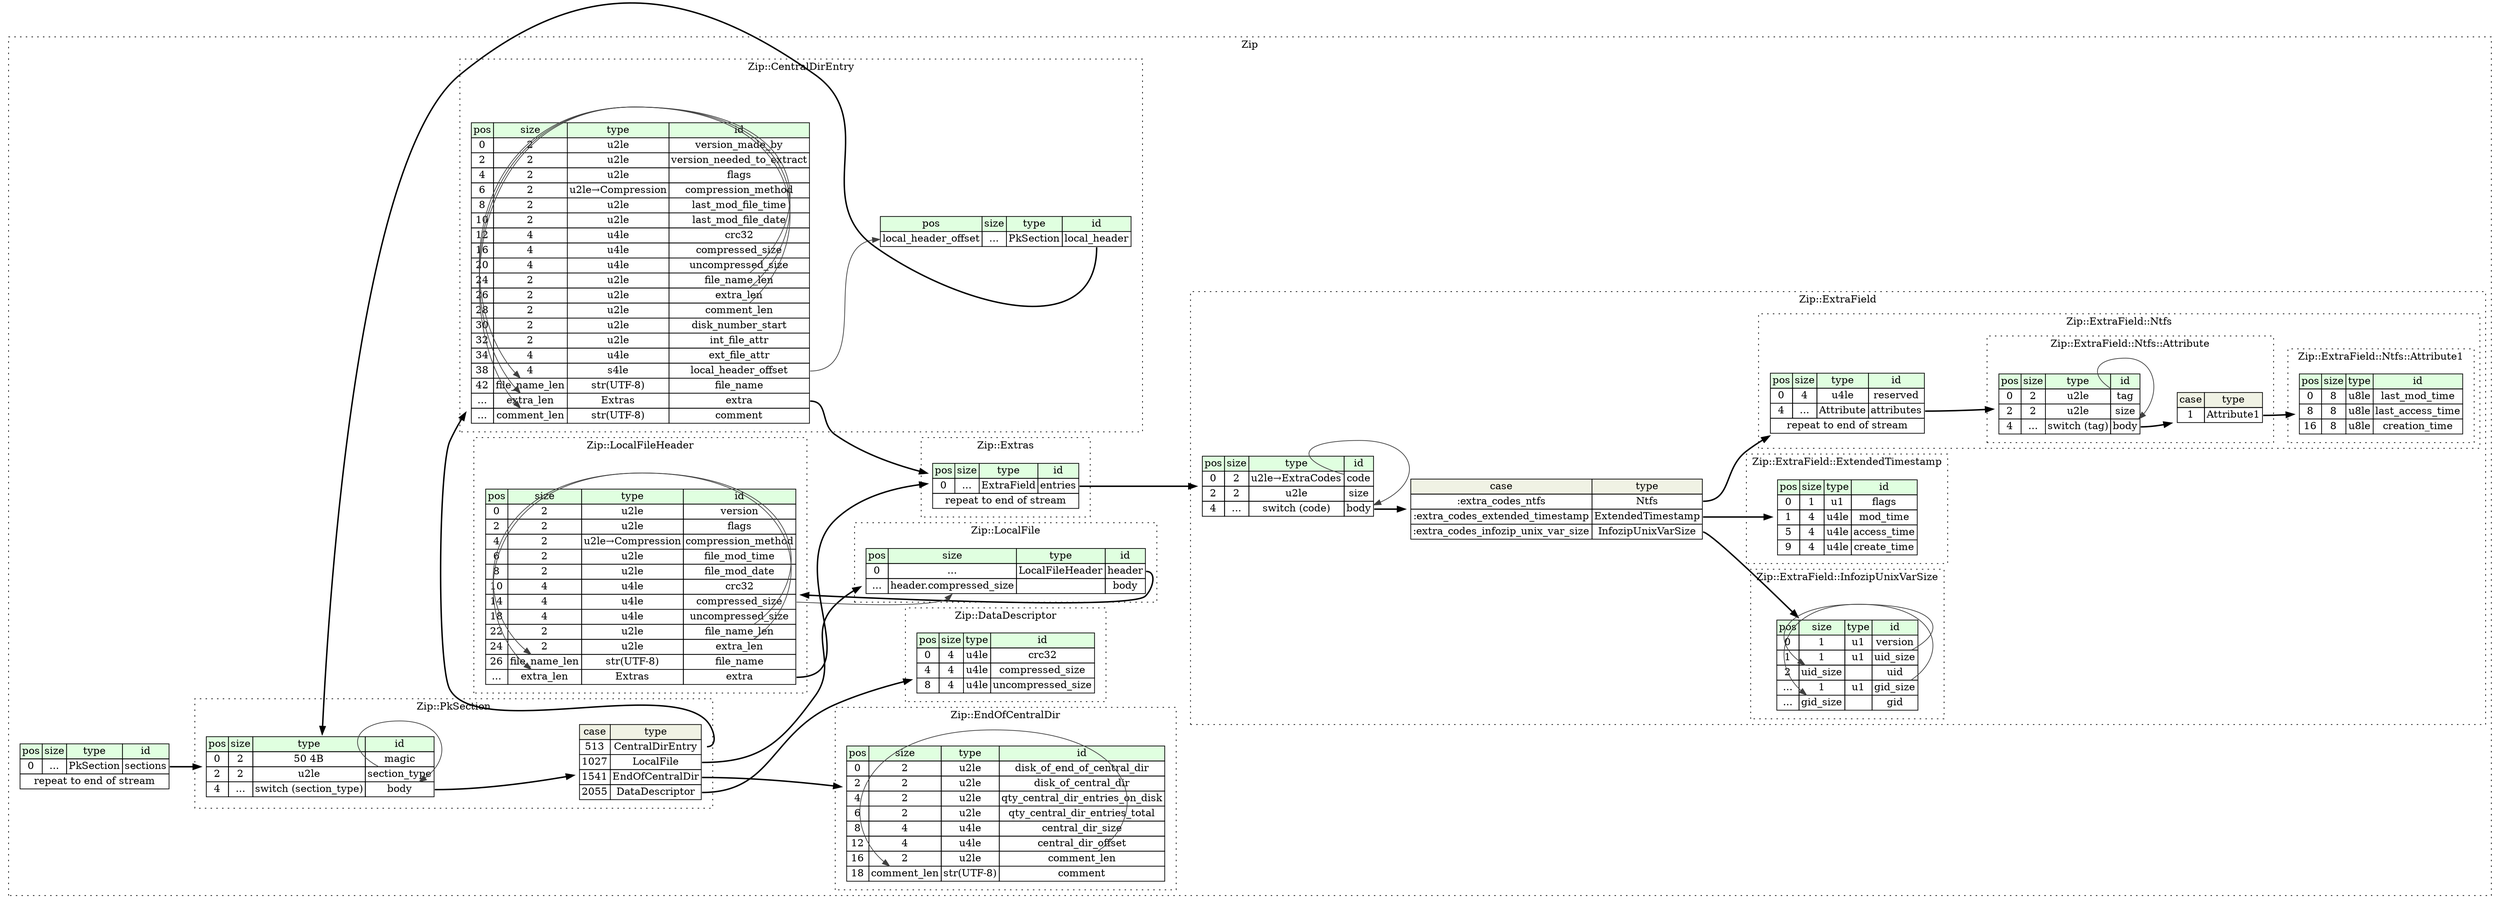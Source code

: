 digraph {
	rankdir=LR;
	node [shape=plaintext];
	subgraph cluster__zip {
		label="Zip";
		graph[style=dotted];

		zip__seq [label=<<TABLE BORDER="0" CELLBORDER="1" CELLSPACING="0">
			<TR><TD BGCOLOR="#E0FFE0">pos</TD><TD BGCOLOR="#E0FFE0">size</TD><TD BGCOLOR="#E0FFE0">type</TD><TD BGCOLOR="#E0FFE0">id</TD></TR>
			<TR><TD PORT="sections_pos">0</TD><TD PORT="sections_size">...</TD><TD>PkSection</TD><TD PORT="sections_type">sections</TD></TR>
			<TR><TD COLSPAN="4" PORT="sections__repeat">repeat to end of stream</TD></TR>
		</TABLE>>];
		subgraph cluster__local_file {
			label="Zip::LocalFile";
			graph[style=dotted];

			local_file__seq [label=<<TABLE BORDER="0" CELLBORDER="1" CELLSPACING="0">
				<TR><TD BGCOLOR="#E0FFE0">pos</TD><TD BGCOLOR="#E0FFE0">size</TD><TD BGCOLOR="#E0FFE0">type</TD><TD BGCOLOR="#E0FFE0">id</TD></TR>
				<TR><TD PORT="header_pos">0</TD><TD PORT="header_size">...</TD><TD>LocalFileHeader</TD><TD PORT="header_type">header</TD></TR>
				<TR><TD PORT="body_pos">...</TD><TD PORT="body_size">header.compressed_size</TD><TD></TD><TD PORT="body_type">body</TD></TR>
			</TABLE>>];
		}
		subgraph cluster__data_descriptor {
			label="Zip::DataDescriptor";
			graph[style=dotted];

			data_descriptor__seq [label=<<TABLE BORDER="0" CELLBORDER="1" CELLSPACING="0">
				<TR><TD BGCOLOR="#E0FFE0">pos</TD><TD BGCOLOR="#E0FFE0">size</TD><TD BGCOLOR="#E0FFE0">type</TD><TD BGCOLOR="#E0FFE0">id</TD></TR>
				<TR><TD PORT="crc32_pos">0</TD><TD PORT="crc32_size">4</TD><TD>u4le</TD><TD PORT="crc32_type">crc32</TD></TR>
				<TR><TD PORT="compressed_size_pos">4</TD><TD PORT="compressed_size_size">4</TD><TD>u4le</TD><TD PORT="compressed_size_type">compressed_size</TD></TR>
				<TR><TD PORT="uncompressed_size_pos">8</TD><TD PORT="uncompressed_size_size">4</TD><TD>u4le</TD><TD PORT="uncompressed_size_type">uncompressed_size</TD></TR>
			</TABLE>>];
		}
		subgraph cluster__extra_field {
			label="Zip::ExtraField";
			graph[style=dotted];

			extra_field__seq [label=<<TABLE BORDER="0" CELLBORDER="1" CELLSPACING="0">
				<TR><TD BGCOLOR="#E0FFE0">pos</TD><TD BGCOLOR="#E0FFE0">size</TD><TD BGCOLOR="#E0FFE0">type</TD><TD BGCOLOR="#E0FFE0">id</TD></TR>
				<TR><TD PORT="code_pos">0</TD><TD PORT="code_size">2</TD><TD>u2le→ExtraCodes</TD><TD PORT="code_type">code</TD></TR>
				<TR><TD PORT="size_pos">2</TD><TD PORT="size_size">2</TD><TD>u2le</TD><TD PORT="size_type">size</TD></TR>
				<TR><TD PORT="body_pos">4</TD><TD PORT="body_size">...</TD><TD>switch (code)</TD><TD PORT="body_type">body</TD></TR>
			</TABLE>>];
extra_field__seq_body_switch [label=<<TABLE BORDER="0" CELLBORDER="1" CELLSPACING="0">
	<TR><TD BGCOLOR="#F0F2E4">case</TD><TD BGCOLOR="#F0F2E4">type</TD></TR>
	<TR><TD>:extra_codes_ntfs</TD><TD PORT="case0">Ntfs</TD></TR>
	<TR><TD>:extra_codes_extended_timestamp</TD><TD PORT="case1">ExtendedTimestamp</TD></TR>
	<TR><TD>:extra_codes_infozip_unix_var_size</TD><TD PORT="case2">InfozipUnixVarSize</TD></TR>
</TABLE>>];
			subgraph cluster__ntfs {
				label="Zip::ExtraField::Ntfs";
				graph[style=dotted];

				ntfs__seq [label=<<TABLE BORDER="0" CELLBORDER="1" CELLSPACING="0">
					<TR><TD BGCOLOR="#E0FFE0">pos</TD><TD BGCOLOR="#E0FFE0">size</TD><TD BGCOLOR="#E0FFE0">type</TD><TD BGCOLOR="#E0FFE0">id</TD></TR>
					<TR><TD PORT="reserved_pos">0</TD><TD PORT="reserved_size">4</TD><TD>u4le</TD><TD PORT="reserved_type">reserved</TD></TR>
					<TR><TD PORT="attributes_pos">4</TD><TD PORT="attributes_size">...</TD><TD>Attribute</TD><TD PORT="attributes_type">attributes</TD></TR>
					<TR><TD COLSPAN="4" PORT="attributes__repeat">repeat to end of stream</TD></TR>
				</TABLE>>];
				subgraph cluster__attribute {
					label="Zip::ExtraField::Ntfs::Attribute";
					graph[style=dotted];

					attribute__seq [label=<<TABLE BORDER="0" CELLBORDER="1" CELLSPACING="0">
						<TR><TD BGCOLOR="#E0FFE0">pos</TD><TD BGCOLOR="#E0FFE0">size</TD><TD BGCOLOR="#E0FFE0">type</TD><TD BGCOLOR="#E0FFE0">id</TD></TR>
						<TR><TD PORT="tag_pos">0</TD><TD PORT="tag_size">2</TD><TD>u2le</TD><TD PORT="tag_type">tag</TD></TR>
						<TR><TD PORT="size_pos">2</TD><TD PORT="size_size">2</TD><TD>u2le</TD><TD PORT="size_type">size</TD></TR>
						<TR><TD PORT="body_pos">4</TD><TD PORT="body_size">...</TD><TD>switch (tag)</TD><TD PORT="body_type">body</TD></TR>
					</TABLE>>];
attribute__seq_body_switch [label=<<TABLE BORDER="0" CELLBORDER="1" CELLSPACING="0">
	<TR><TD BGCOLOR="#F0F2E4">case</TD><TD BGCOLOR="#F0F2E4">type</TD></TR>
	<TR><TD>1</TD><TD PORT="case0">Attribute1</TD></TR>
</TABLE>>];
				}
				subgraph cluster__attribute_1 {
					label="Zip::ExtraField::Ntfs::Attribute1";
					graph[style=dotted];

					attribute_1__seq [label=<<TABLE BORDER="0" CELLBORDER="1" CELLSPACING="0">
						<TR><TD BGCOLOR="#E0FFE0">pos</TD><TD BGCOLOR="#E0FFE0">size</TD><TD BGCOLOR="#E0FFE0">type</TD><TD BGCOLOR="#E0FFE0">id</TD></TR>
						<TR><TD PORT="last_mod_time_pos">0</TD><TD PORT="last_mod_time_size">8</TD><TD>u8le</TD><TD PORT="last_mod_time_type">last_mod_time</TD></TR>
						<TR><TD PORT="last_access_time_pos">8</TD><TD PORT="last_access_time_size">8</TD><TD>u8le</TD><TD PORT="last_access_time_type">last_access_time</TD></TR>
						<TR><TD PORT="creation_time_pos">16</TD><TD PORT="creation_time_size">8</TD><TD>u8le</TD><TD PORT="creation_time_type">creation_time</TD></TR>
					</TABLE>>];
				}
			}
			subgraph cluster__extended_timestamp {
				label="Zip::ExtraField::ExtendedTimestamp";
				graph[style=dotted];

				extended_timestamp__seq [label=<<TABLE BORDER="0" CELLBORDER="1" CELLSPACING="0">
					<TR><TD BGCOLOR="#E0FFE0">pos</TD><TD BGCOLOR="#E0FFE0">size</TD><TD BGCOLOR="#E0FFE0">type</TD><TD BGCOLOR="#E0FFE0">id</TD></TR>
					<TR><TD PORT="flags_pos">0</TD><TD PORT="flags_size">1</TD><TD>u1</TD><TD PORT="flags_type">flags</TD></TR>
					<TR><TD PORT="mod_time_pos">1</TD><TD PORT="mod_time_size">4</TD><TD>u4le</TD><TD PORT="mod_time_type">mod_time</TD></TR>
					<TR><TD PORT="access_time_pos">5</TD><TD PORT="access_time_size">4</TD><TD>u4le</TD><TD PORT="access_time_type">access_time</TD></TR>
					<TR><TD PORT="create_time_pos">9</TD><TD PORT="create_time_size">4</TD><TD>u4le</TD><TD PORT="create_time_type">create_time</TD></TR>
				</TABLE>>];
			}
			subgraph cluster__infozip_unix_var_size {
				label="Zip::ExtraField::InfozipUnixVarSize";
				graph[style=dotted];

				infozip_unix_var_size__seq [label=<<TABLE BORDER="0" CELLBORDER="1" CELLSPACING="0">
					<TR><TD BGCOLOR="#E0FFE0">pos</TD><TD BGCOLOR="#E0FFE0">size</TD><TD BGCOLOR="#E0FFE0">type</TD><TD BGCOLOR="#E0FFE0">id</TD></TR>
					<TR><TD PORT="version_pos">0</TD><TD PORT="version_size">1</TD><TD>u1</TD><TD PORT="version_type">version</TD></TR>
					<TR><TD PORT="uid_size_pos">1</TD><TD PORT="uid_size_size">1</TD><TD>u1</TD><TD PORT="uid_size_type">uid_size</TD></TR>
					<TR><TD PORT="uid_pos">2</TD><TD PORT="uid_size">uid_size</TD><TD></TD><TD PORT="uid_type">uid</TD></TR>
					<TR><TD PORT="gid_size_pos">...</TD><TD PORT="gid_size_size">1</TD><TD>u1</TD><TD PORT="gid_size_type">gid_size</TD></TR>
					<TR><TD PORT="gid_pos">...</TD><TD PORT="gid_size">gid_size</TD><TD></TD><TD PORT="gid_type">gid</TD></TR>
				</TABLE>>];
			}
		}
		subgraph cluster__central_dir_entry {
			label="Zip::CentralDirEntry";
			graph[style=dotted];

			central_dir_entry__seq [label=<<TABLE BORDER="0" CELLBORDER="1" CELLSPACING="0">
				<TR><TD BGCOLOR="#E0FFE0">pos</TD><TD BGCOLOR="#E0FFE0">size</TD><TD BGCOLOR="#E0FFE0">type</TD><TD BGCOLOR="#E0FFE0">id</TD></TR>
				<TR><TD PORT="version_made_by_pos">0</TD><TD PORT="version_made_by_size">2</TD><TD>u2le</TD><TD PORT="version_made_by_type">version_made_by</TD></TR>
				<TR><TD PORT="version_needed_to_extract_pos">2</TD><TD PORT="version_needed_to_extract_size">2</TD><TD>u2le</TD><TD PORT="version_needed_to_extract_type">version_needed_to_extract</TD></TR>
				<TR><TD PORT="flags_pos">4</TD><TD PORT="flags_size">2</TD><TD>u2le</TD><TD PORT="flags_type">flags</TD></TR>
				<TR><TD PORT="compression_method_pos">6</TD><TD PORT="compression_method_size">2</TD><TD>u2le→Compression</TD><TD PORT="compression_method_type">compression_method</TD></TR>
				<TR><TD PORT="last_mod_file_time_pos">8</TD><TD PORT="last_mod_file_time_size">2</TD><TD>u2le</TD><TD PORT="last_mod_file_time_type">last_mod_file_time</TD></TR>
				<TR><TD PORT="last_mod_file_date_pos">10</TD><TD PORT="last_mod_file_date_size">2</TD><TD>u2le</TD><TD PORT="last_mod_file_date_type">last_mod_file_date</TD></TR>
				<TR><TD PORT="crc32_pos">12</TD><TD PORT="crc32_size">4</TD><TD>u4le</TD><TD PORT="crc32_type">crc32</TD></TR>
				<TR><TD PORT="compressed_size_pos">16</TD><TD PORT="compressed_size_size">4</TD><TD>u4le</TD><TD PORT="compressed_size_type">compressed_size</TD></TR>
				<TR><TD PORT="uncompressed_size_pos">20</TD><TD PORT="uncompressed_size_size">4</TD><TD>u4le</TD><TD PORT="uncompressed_size_type">uncompressed_size</TD></TR>
				<TR><TD PORT="file_name_len_pos">24</TD><TD PORT="file_name_len_size">2</TD><TD>u2le</TD><TD PORT="file_name_len_type">file_name_len</TD></TR>
				<TR><TD PORT="extra_len_pos">26</TD><TD PORT="extra_len_size">2</TD><TD>u2le</TD><TD PORT="extra_len_type">extra_len</TD></TR>
				<TR><TD PORT="comment_len_pos">28</TD><TD PORT="comment_len_size">2</TD><TD>u2le</TD><TD PORT="comment_len_type">comment_len</TD></TR>
				<TR><TD PORT="disk_number_start_pos">30</TD><TD PORT="disk_number_start_size">2</TD><TD>u2le</TD><TD PORT="disk_number_start_type">disk_number_start</TD></TR>
				<TR><TD PORT="int_file_attr_pos">32</TD><TD PORT="int_file_attr_size">2</TD><TD>u2le</TD><TD PORT="int_file_attr_type">int_file_attr</TD></TR>
				<TR><TD PORT="ext_file_attr_pos">34</TD><TD PORT="ext_file_attr_size">4</TD><TD>u4le</TD><TD PORT="ext_file_attr_type">ext_file_attr</TD></TR>
				<TR><TD PORT="local_header_offset_pos">38</TD><TD PORT="local_header_offset_size">4</TD><TD>s4le</TD><TD PORT="local_header_offset_type">local_header_offset</TD></TR>
				<TR><TD PORT="file_name_pos">42</TD><TD PORT="file_name_size">file_name_len</TD><TD>str(UTF-8)</TD><TD PORT="file_name_type">file_name</TD></TR>
				<TR><TD PORT="extra_pos">...</TD><TD PORT="extra_size">extra_len</TD><TD>Extras</TD><TD PORT="extra_type">extra</TD></TR>
				<TR><TD PORT="comment_pos">...</TD><TD PORT="comment_size">comment_len</TD><TD>str(UTF-8)</TD><TD PORT="comment_type">comment</TD></TR>
			</TABLE>>];
			central_dir_entry__inst__local_header [label=<<TABLE BORDER="0" CELLBORDER="1" CELLSPACING="0">
				<TR><TD BGCOLOR="#E0FFE0">pos</TD><TD BGCOLOR="#E0FFE0">size</TD><TD BGCOLOR="#E0FFE0">type</TD><TD BGCOLOR="#E0FFE0">id</TD></TR>
				<TR><TD PORT="local_header_pos">local_header_offset</TD><TD PORT="local_header_size">...</TD><TD>PkSection</TD><TD PORT="local_header_type">local_header</TD></TR>
			</TABLE>>];
		}
		subgraph cluster__pk_section {
			label="Zip::PkSection";
			graph[style=dotted];

			pk_section__seq [label=<<TABLE BORDER="0" CELLBORDER="1" CELLSPACING="0">
				<TR><TD BGCOLOR="#E0FFE0">pos</TD><TD BGCOLOR="#E0FFE0">size</TD><TD BGCOLOR="#E0FFE0">type</TD><TD BGCOLOR="#E0FFE0">id</TD></TR>
				<TR><TD PORT="magic_pos">0</TD><TD PORT="magic_size">2</TD><TD>50 4B</TD><TD PORT="magic_type">magic</TD></TR>
				<TR><TD PORT="section_type_pos">2</TD><TD PORT="section_type_size">2</TD><TD>u2le</TD><TD PORT="section_type_type">section_type</TD></TR>
				<TR><TD PORT="body_pos">4</TD><TD PORT="body_size">...</TD><TD>switch (section_type)</TD><TD PORT="body_type">body</TD></TR>
			</TABLE>>];
pk_section__seq_body_switch [label=<<TABLE BORDER="0" CELLBORDER="1" CELLSPACING="0">
	<TR><TD BGCOLOR="#F0F2E4">case</TD><TD BGCOLOR="#F0F2E4">type</TD></TR>
	<TR><TD>513</TD><TD PORT="case0">CentralDirEntry</TD></TR>
	<TR><TD>1027</TD><TD PORT="case1">LocalFile</TD></TR>
	<TR><TD>1541</TD><TD PORT="case2">EndOfCentralDir</TD></TR>
	<TR><TD>2055</TD><TD PORT="case3">DataDescriptor</TD></TR>
</TABLE>>];
		}
		subgraph cluster__extras {
			label="Zip::Extras";
			graph[style=dotted];

			extras__seq [label=<<TABLE BORDER="0" CELLBORDER="1" CELLSPACING="0">
				<TR><TD BGCOLOR="#E0FFE0">pos</TD><TD BGCOLOR="#E0FFE0">size</TD><TD BGCOLOR="#E0FFE0">type</TD><TD BGCOLOR="#E0FFE0">id</TD></TR>
				<TR><TD PORT="entries_pos">0</TD><TD PORT="entries_size">...</TD><TD>ExtraField</TD><TD PORT="entries_type">entries</TD></TR>
				<TR><TD COLSPAN="4" PORT="entries__repeat">repeat to end of stream</TD></TR>
			</TABLE>>];
		}
		subgraph cluster__local_file_header {
			label="Zip::LocalFileHeader";
			graph[style=dotted];

			local_file_header__seq [label=<<TABLE BORDER="0" CELLBORDER="1" CELLSPACING="0">
				<TR><TD BGCOLOR="#E0FFE0">pos</TD><TD BGCOLOR="#E0FFE0">size</TD><TD BGCOLOR="#E0FFE0">type</TD><TD BGCOLOR="#E0FFE0">id</TD></TR>
				<TR><TD PORT="version_pos">0</TD><TD PORT="version_size">2</TD><TD>u2le</TD><TD PORT="version_type">version</TD></TR>
				<TR><TD PORT="flags_pos">2</TD><TD PORT="flags_size">2</TD><TD>u2le</TD><TD PORT="flags_type">flags</TD></TR>
				<TR><TD PORT="compression_method_pos">4</TD><TD PORT="compression_method_size">2</TD><TD>u2le→Compression</TD><TD PORT="compression_method_type">compression_method</TD></TR>
				<TR><TD PORT="file_mod_time_pos">6</TD><TD PORT="file_mod_time_size">2</TD><TD>u2le</TD><TD PORT="file_mod_time_type">file_mod_time</TD></TR>
				<TR><TD PORT="file_mod_date_pos">8</TD><TD PORT="file_mod_date_size">2</TD><TD>u2le</TD><TD PORT="file_mod_date_type">file_mod_date</TD></TR>
				<TR><TD PORT="crc32_pos">10</TD><TD PORT="crc32_size">4</TD><TD>u4le</TD><TD PORT="crc32_type">crc32</TD></TR>
				<TR><TD PORT="compressed_size_pos">14</TD><TD PORT="compressed_size_size">4</TD><TD>u4le</TD><TD PORT="compressed_size_type">compressed_size</TD></TR>
				<TR><TD PORT="uncompressed_size_pos">18</TD><TD PORT="uncompressed_size_size">4</TD><TD>u4le</TD><TD PORT="uncompressed_size_type">uncompressed_size</TD></TR>
				<TR><TD PORT="file_name_len_pos">22</TD><TD PORT="file_name_len_size">2</TD><TD>u2le</TD><TD PORT="file_name_len_type">file_name_len</TD></TR>
				<TR><TD PORT="extra_len_pos">24</TD><TD PORT="extra_len_size">2</TD><TD>u2le</TD><TD PORT="extra_len_type">extra_len</TD></TR>
				<TR><TD PORT="file_name_pos">26</TD><TD PORT="file_name_size">file_name_len</TD><TD>str(UTF-8)</TD><TD PORT="file_name_type">file_name</TD></TR>
				<TR><TD PORT="extra_pos">...</TD><TD PORT="extra_size">extra_len</TD><TD>Extras</TD><TD PORT="extra_type">extra</TD></TR>
			</TABLE>>];
		}
		subgraph cluster__end_of_central_dir {
			label="Zip::EndOfCentralDir";
			graph[style=dotted];

			end_of_central_dir__seq [label=<<TABLE BORDER="0" CELLBORDER="1" CELLSPACING="0">
				<TR><TD BGCOLOR="#E0FFE0">pos</TD><TD BGCOLOR="#E0FFE0">size</TD><TD BGCOLOR="#E0FFE0">type</TD><TD BGCOLOR="#E0FFE0">id</TD></TR>
				<TR><TD PORT="disk_of_end_of_central_dir_pos">0</TD><TD PORT="disk_of_end_of_central_dir_size">2</TD><TD>u2le</TD><TD PORT="disk_of_end_of_central_dir_type">disk_of_end_of_central_dir</TD></TR>
				<TR><TD PORT="disk_of_central_dir_pos">2</TD><TD PORT="disk_of_central_dir_size">2</TD><TD>u2le</TD><TD PORT="disk_of_central_dir_type">disk_of_central_dir</TD></TR>
				<TR><TD PORT="qty_central_dir_entries_on_disk_pos">4</TD><TD PORT="qty_central_dir_entries_on_disk_size">2</TD><TD>u2le</TD><TD PORT="qty_central_dir_entries_on_disk_type">qty_central_dir_entries_on_disk</TD></TR>
				<TR><TD PORT="qty_central_dir_entries_total_pos">6</TD><TD PORT="qty_central_dir_entries_total_size">2</TD><TD>u2le</TD><TD PORT="qty_central_dir_entries_total_type">qty_central_dir_entries_total</TD></TR>
				<TR><TD PORT="central_dir_size_pos">8</TD><TD PORT="central_dir_size_size">4</TD><TD>u4le</TD><TD PORT="central_dir_size_type">central_dir_size</TD></TR>
				<TR><TD PORT="central_dir_offset_pos">12</TD><TD PORT="central_dir_offset_size">4</TD><TD>u4le</TD><TD PORT="central_dir_offset_type">central_dir_offset</TD></TR>
				<TR><TD PORT="comment_len_pos">16</TD><TD PORT="comment_len_size">2</TD><TD>u2le</TD><TD PORT="comment_len_type">comment_len</TD></TR>
				<TR><TD PORT="comment_pos">18</TD><TD PORT="comment_size">comment_len</TD><TD>str(UTF-8)</TD><TD PORT="comment_type">comment</TD></TR>
			</TABLE>>];
		}
	}
	zip__seq:sections_type -> pk_section__seq [style=bold];
	local_file__seq:header_type -> local_file_header__seq [style=bold];
	local_file_header__seq:compressed_size_type -> local_file__seq:body_size [color="#404040"];
	extra_field__seq:body_type -> extra_field__seq_body_switch [style=bold];
	extra_field__seq_body_switch:case0 -> ntfs__seq [style=bold];
	extra_field__seq_body_switch:case1 -> extended_timestamp__seq [style=bold];
	extra_field__seq_body_switch:case2 -> infozip_unix_var_size__seq [style=bold];
	extra_field__seq:code_type -> extra_field__seq:body_type [color="#404040"];
	ntfs__seq:attributes_type -> attribute__seq [style=bold];
	attribute__seq:body_type -> attribute__seq_body_switch [style=bold];
	attribute__seq_body_switch:case0 -> attribute_1__seq [style=bold];
	attribute__seq:tag_type -> attribute__seq:body_type [color="#404040"];
	infozip_unix_var_size__seq:uid_size_type -> infozip_unix_var_size__seq:uid_size [color="#404040"];
	infozip_unix_var_size__seq:gid_size_type -> infozip_unix_var_size__seq:gid_size [color="#404040"];
	central_dir_entry__seq:file_name_len_type -> central_dir_entry__seq:file_name_size [color="#404040"];
	central_dir_entry__seq:extra_len_type -> central_dir_entry__seq:extra_size [color="#404040"];
	central_dir_entry__seq:extra_type -> extras__seq [style=bold];
	central_dir_entry__seq:comment_len_type -> central_dir_entry__seq:comment_size [color="#404040"];
	central_dir_entry__seq:local_header_offset_type -> central_dir_entry__inst__local_header:local_header_pos [color="#404040"];
	central_dir_entry__inst__local_header:local_header_type -> pk_section__seq [style=bold];
	pk_section__seq:body_type -> pk_section__seq_body_switch [style=bold];
	pk_section__seq_body_switch:case0 -> central_dir_entry__seq [style=bold];
	pk_section__seq_body_switch:case1 -> local_file__seq [style=bold];
	pk_section__seq_body_switch:case2 -> end_of_central_dir__seq [style=bold];
	pk_section__seq_body_switch:case3 -> data_descriptor__seq [style=bold];
	pk_section__seq:section_type_type -> pk_section__seq:body_type [color="#404040"];
	extras__seq:entries_type -> extra_field__seq [style=bold];
	local_file_header__seq:file_name_len_type -> local_file_header__seq:file_name_size [color="#404040"];
	local_file_header__seq:extra_len_type -> local_file_header__seq:extra_size [color="#404040"];
	local_file_header__seq:extra_type -> extras__seq [style=bold];
	end_of_central_dir__seq:comment_len_type -> end_of_central_dir__seq:comment_size [color="#404040"];
}

